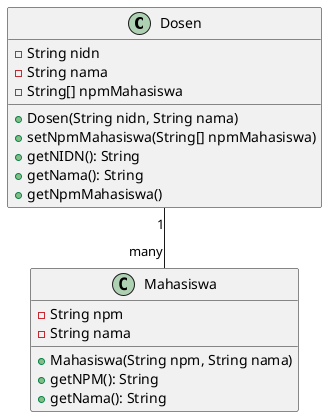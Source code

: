 @startuml DosenMahasiswa
Dosen "1" -- "many" Mahasiswa
class Dosen {
    -String nidn
    -String nama
    -String[] npmMahasiswa
    +Dosen(String nidn, String nama)
    +setNpmMahasiswa(String[] npmMahasiswa)
    +getNIDN(): String
    +getNama(): String
    +getNpmMahasiswa()
}
class Mahasiswa {
    -String npm
    -String nama
    +Mahasiswa(String npm, String nama)
    +getNPM(): String
    +getNama(): String
}
@enduml